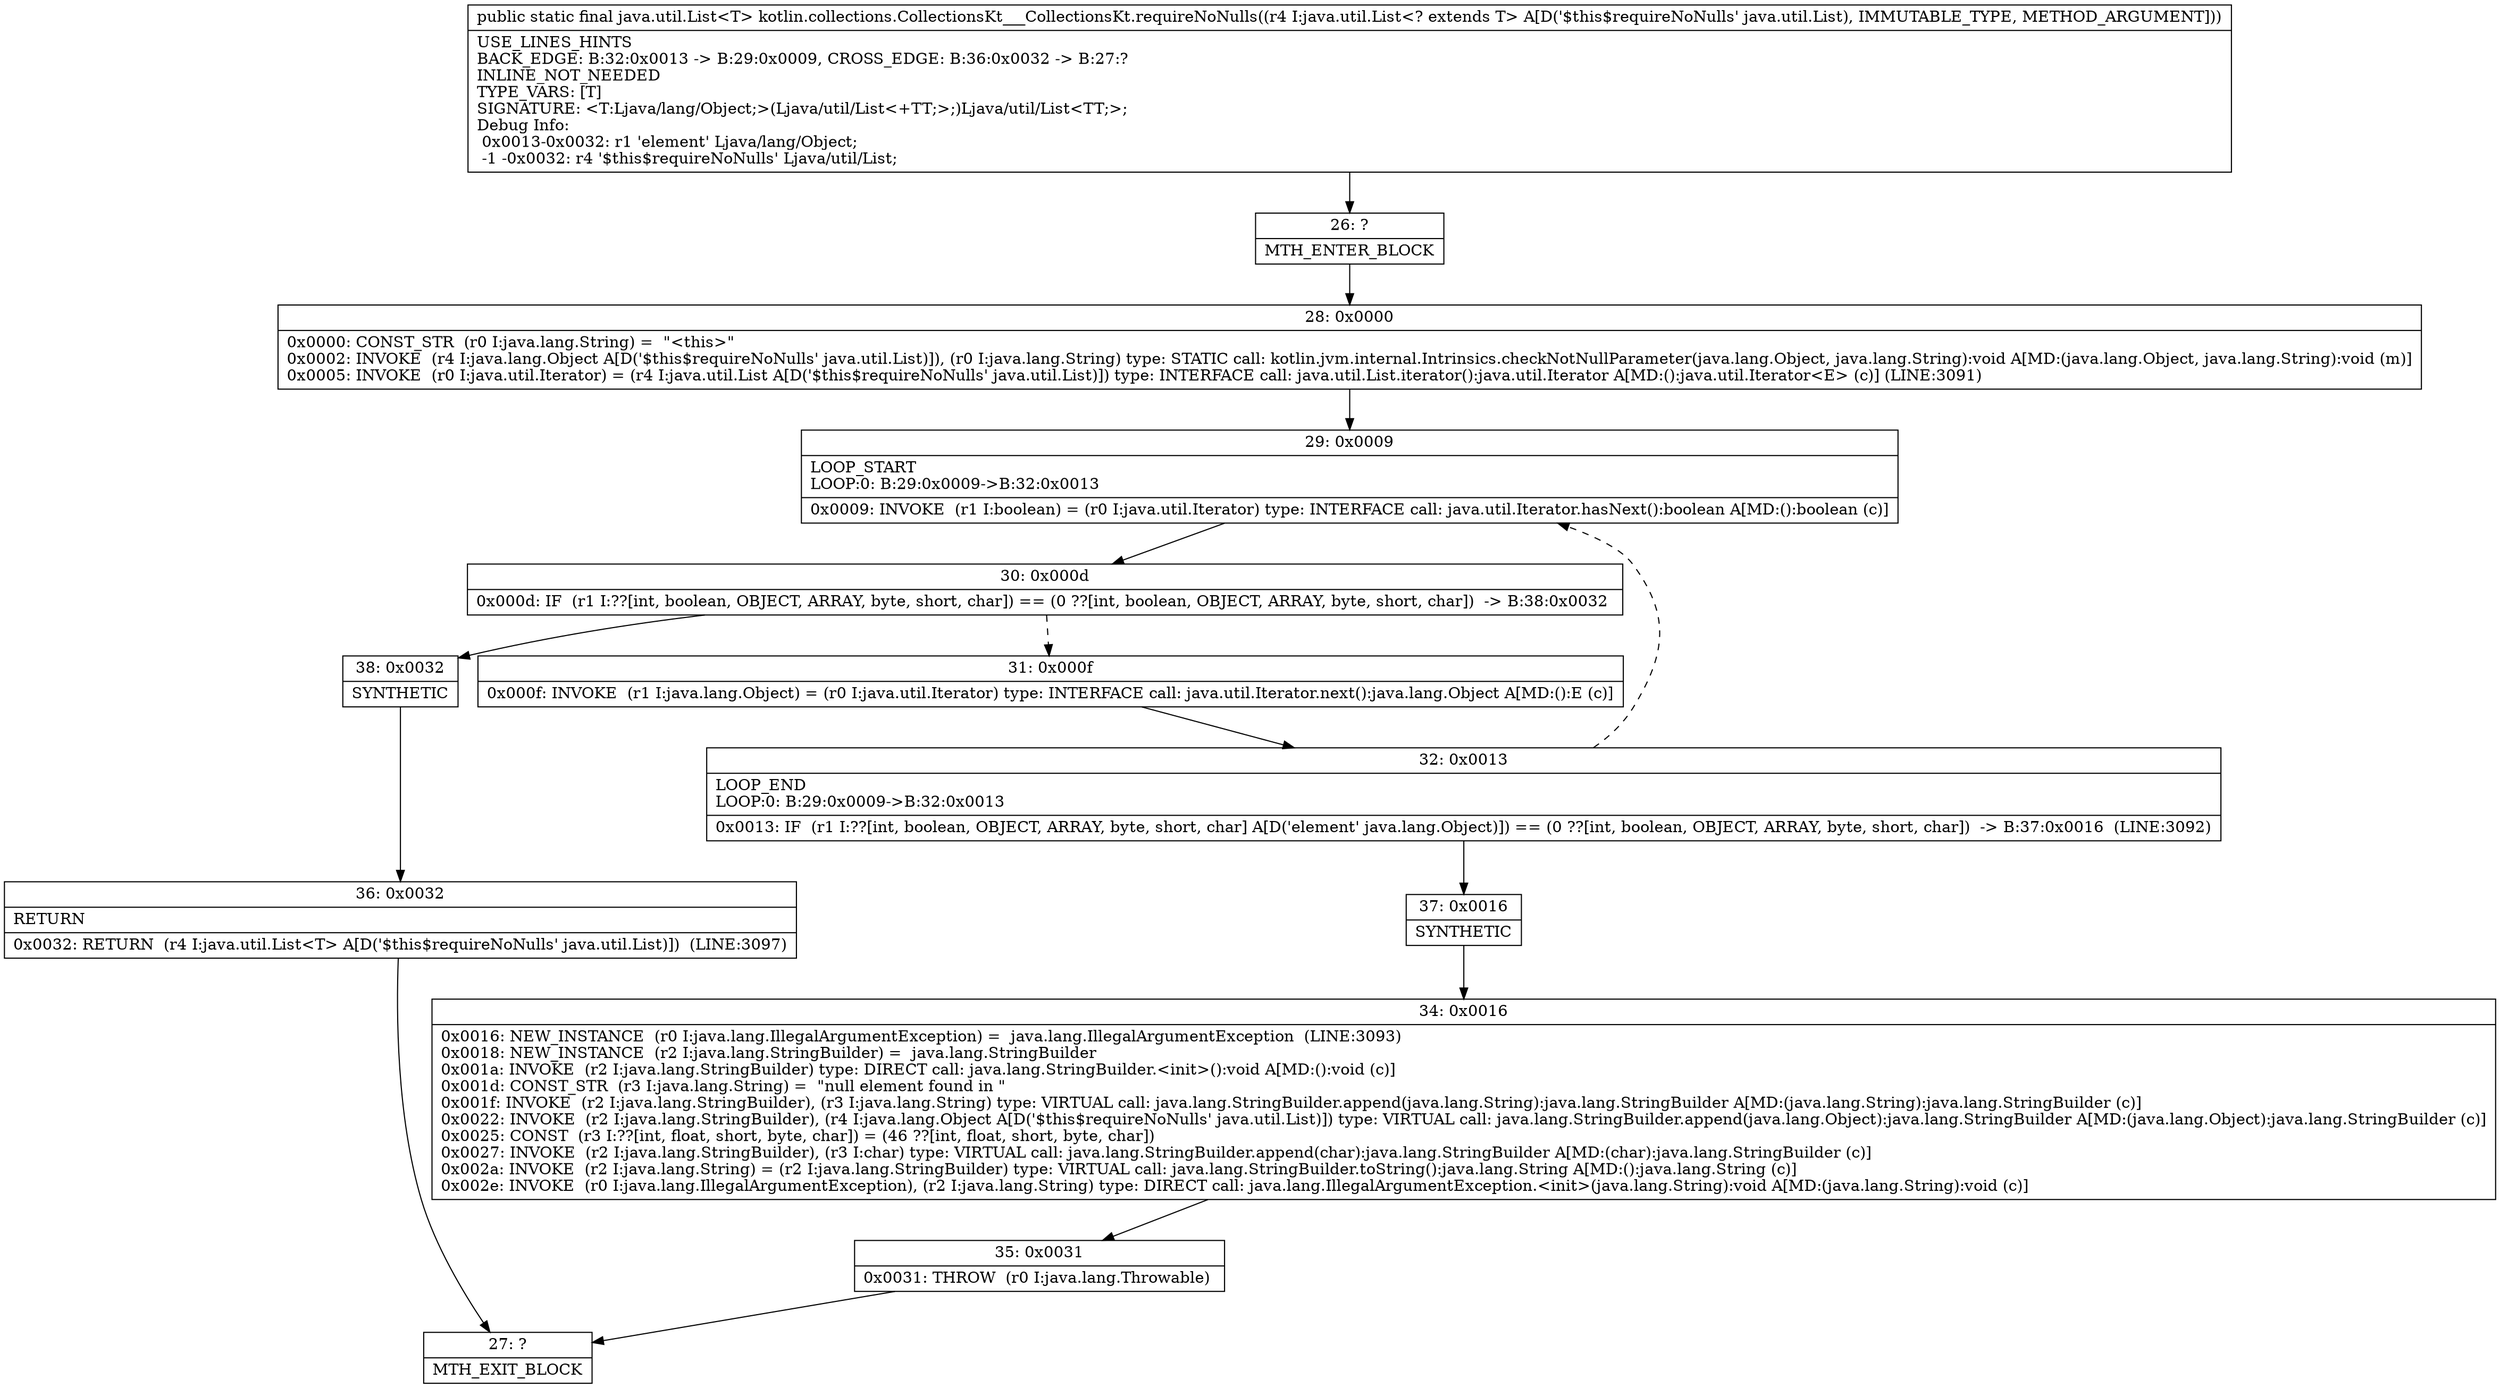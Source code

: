 digraph "CFG forkotlin.collections.CollectionsKt___CollectionsKt.requireNoNulls(Ljava\/util\/List;)Ljava\/util\/List;" {
Node_26 [shape=record,label="{26\:\ ?|MTH_ENTER_BLOCK\l}"];
Node_28 [shape=record,label="{28\:\ 0x0000|0x0000: CONST_STR  (r0 I:java.lang.String) =  \"\<this\>\" \l0x0002: INVOKE  (r4 I:java.lang.Object A[D('$this$requireNoNulls' java.util.List)]), (r0 I:java.lang.String) type: STATIC call: kotlin.jvm.internal.Intrinsics.checkNotNullParameter(java.lang.Object, java.lang.String):void A[MD:(java.lang.Object, java.lang.String):void (m)]\l0x0005: INVOKE  (r0 I:java.util.Iterator) = (r4 I:java.util.List A[D('$this$requireNoNulls' java.util.List)]) type: INTERFACE call: java.util.List.iterator():java.util.Iterator A[MD:():java.util.Iterator\<E\> (c)] (LINE:3091)\l}"];
Node_29 [shape=record,label="{29\:\ 0x0009|LOOP_START\lLOOP:0: B:29:0x0009\-\>B:32:0x0013\l|0x0009: INVOKE  (r1 I:boolean) = (r0 I:java.util.Iterator) type: INTERFACE call: java.util.Iterator.hasNext():boolean A[MD:():boolean (c)]\l}"];
Node_30 [shape=record,label="{30\:\ 0x000d|0x000d: IF  (r1 I:??[int, boolean, OBJECT, ARRAY, byte, short, char]) == (0 ??[int, boolean, OBJECT, ARRAY, byte, short, char])  \-\> B:38:0x0032 \l}"];
Node_31 [shape=record,label="{31\:\ 0x000f|0x000f: INVOKE  (r1 I:java.lang.Object) = (r0 I:java.util.Iterator) type: INTERFACE call: java.util.Iterator.next():java.lang.Object A[MD:():E (c)]\l}"];
Node_32 [shape=record,label="{32\:\ 0x0013|LOOP_END\lLOOP:0: B:29:0x0009\-\>B:32:0x0013\l|0x0013: IF  (r1 I:??[int, boolean, OBJECT, ARRAY, byte, short, char] A[D('element' java.lang.Object)]) == (0 ??[int, boolean, OBJECT, ARRAY, byte, short, char])  \-\> B:37:0x0016  (LINE:3092)\l}"];
Node_37 [shape=record,label="{37\:\ 0x0016|SYNTHETIC\l}"];
Node_34 [shape=record,label="{34\:\ 0x0016|0x0016: NEW_INSTANCE  (r0 I:java.lang.IllegalArgumentException) =  java.lang.IllegalArgumentException  (LINE:3093)\l0x0018: NEW_INSTANCE  (r2 I:java.lang.StringBuilder) =  java.lang.StringBuilder \l0x001a: INVOKE  (r2 I:java.lang.StringBuilder) type: DIRECT call: java.lang.StringBuilder.\<init\>():void A[MD:():void (c)]\l0x001d: CONST_STR  (r3 I:java.lang.String) =  \"null element found in \" \l0x001f: INVOKE  (r2 I:java.lang.StringBuilder), (r3 I:java.lang.String) type: VIRTUAL call: java.lang.StringBuilder.append(java.lang.String):java.lang.StringBuilder A[MD:(java.lang.String):java.lang.StringBuilder (c)]\l0x0022: INVOKE  (r2 I:java.lang.StringBuilder), (r4 I:java.lang.Object A[D('$this$requireNoNulls' java.util.List)]) type: VIRTUAL call: java.lang.StringBuilder.append(java.lang.Object):java.lang.StringBuilder A[MD:(java.lang.Object):java.lang.StringBuilder (c)]\l0x0025: CONST  (r3 I:??[int, float, short, byte, char]) = (46 ??[int, float, short, byte, char]) \l0x0027: INVOKE  (r2 I:java.lang.StringBuilder), (r3 I:char) type: VIRTUAL call: java.lang.StringBuilder.append(char):java.lang.StringBuilder A[MD:(char):java.lang.StringBuilder (c)]\l0x002a: INVOKE  (r2 I:java.lang.String) = (r2 I:java.lang.StringBuilder) type: VIRTUAL call: java.lang.StringBuilder.toString():java.lang.String A[MD:():java.lang.String (c)]\l0x002e: INVOKE  (r0 I:java.lang.IllegalArgumentException), (r2 I:java.lang.String) type: DIRECT call: java.lang.IllegalArgumentException.\<init\>(java.lang.String):void A[MD:(java.lang.String):void (c)]\l}"];
Node_35 [shape=record,label="{35\:\ 0x0031|0x0031: THROW  (r0 I:java.lang.Throwable) \l}"];
Node_27 [shape=record,label="{27\:\ ?|MTH_EXIT_BLOCK\l}"];
Node_38 [shape=record,label="{38\:\ 0x0032|SYNTHETIC\l}"];
Node_36 [shape=record,label="{36\:\ 0x0032|RETURN\l|0x0032: RETURN  (r4 I:java.util.List\<T\> A[D('$this$requireNoNulls' java.util.List)])  (LINE:3097)\l}"];
MethodNode[shape=record,label="{public static final java.util.List\<T\> kotlin.collections.CollectionsKt___CollectionsKt.requireNoNulls((r4 I:java.util.List\<? extends T\> A[D('$this$requireNoNulls' java.util.List), IMMUTABLE_TYPE, METHOD_ARGUMENT]))  | USE_LINES_HINTS\lBACK_EDGE: B:32:0x0013 \-\> B:29:0x0009, CROSS_EDGE: B:36:0x0032 \-\> B:27:?\lINLINE_NOT_NEEDED\lTYPE_VARS: [T]\lSIGNATURE: \<T:Ljava\/lang\/Object;\>(Ljava\/util\/List\<+TT;\>;)Ljava\/util\/List\<TT;\>;\lDebug Info:\l  0x0013\-0x0032: r1 'element' Ljava\/lang\/Object;\l  \-1 \-0x0032: r4 '$this$requireNoNulls' Ljava\/util\/List;\l}"];
MethodNode -> Node_26;Node_26 -> Node_28;
Node_28 -> Node_29;
Node_29 -> Node_30;
Node_30 -> Node_31[style=dashed];
Node_30 -> Node_38;
Node_31 -> Node_32;
Node_32 -> Node_29[style=dashed];
Node_32 -> Node_37;
Node_37 -> Node_34;
Node_34 -> Node_35;
Node_35 -> Node_27;
Node_38 -> Node_36;
Node_36 -> Node_27;
}

